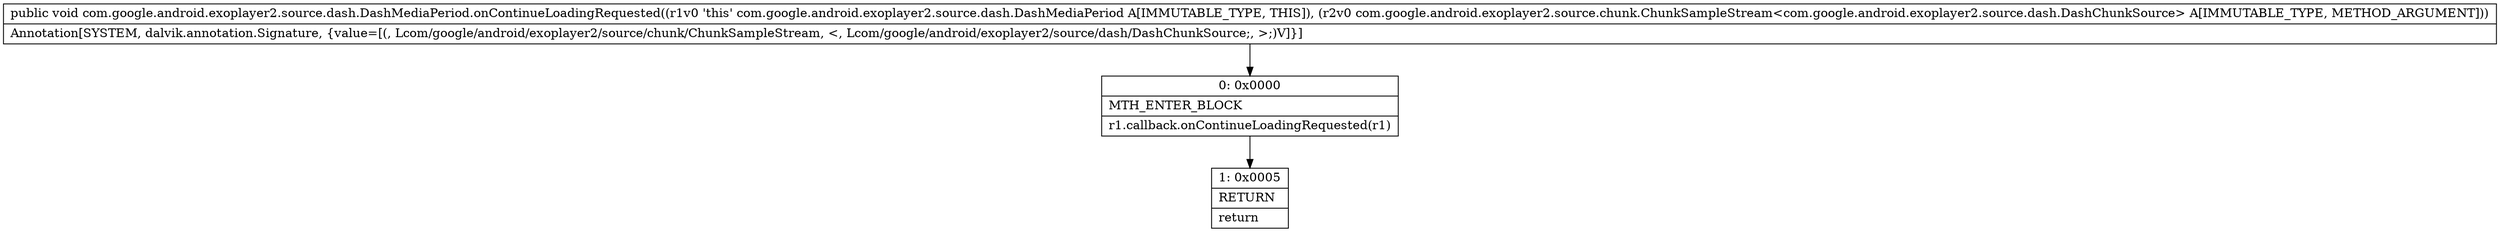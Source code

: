 digraph "CFG forcom.google.android.exoplayer2.source.dash.DashMediaPeriod.onContinueLoadingRequested(Lcom\/google\/android\/exoplayer2\/source\/chunk\/ChunkSampleStream;)V" {
Node_0 [shape=record,label="{0\:\ 0x0000|MTH_ENTER_BLOCK\l|r1.callback.onContinueLoadingRequested(r1)\l}"];
Node_1 [shape=record,label="{1\:\ 0x0005|RETURN\l|return\l}"];
MethodNode[shape=record,label="{public void com.google.android.exoplayer2.source.dash.DashMediaPeriod.onContinueLoadingRequested((r1v0 'this' com.google.android.exoplayer2.source.dash.DashMediaPeriod A[IMMUTABLE_TYPE, THIS]), (r2v0 com.google.android.exoplayer2.source.chunk.ChunkSampleStream\<com.google.android.exoplayer2.source.dash.DashChunkSource\> A[IMMUTABLE_TYPE, METHOD_ARGUMENT]))  | Annotation[SYSTEM, dalvik.annotation.Signature, \{value=[(, Lcom\/google\/android\/exoplayer2\/source\/chunk\/ChunkSampleStream, \<, Lcom\/google\/android\/exoplayer2\/source\/dash\/DashChunkSource;, \>;)V]\}]\l}"];
MethodNode -> Node_0;
Node_0 -> Node_1;
}

